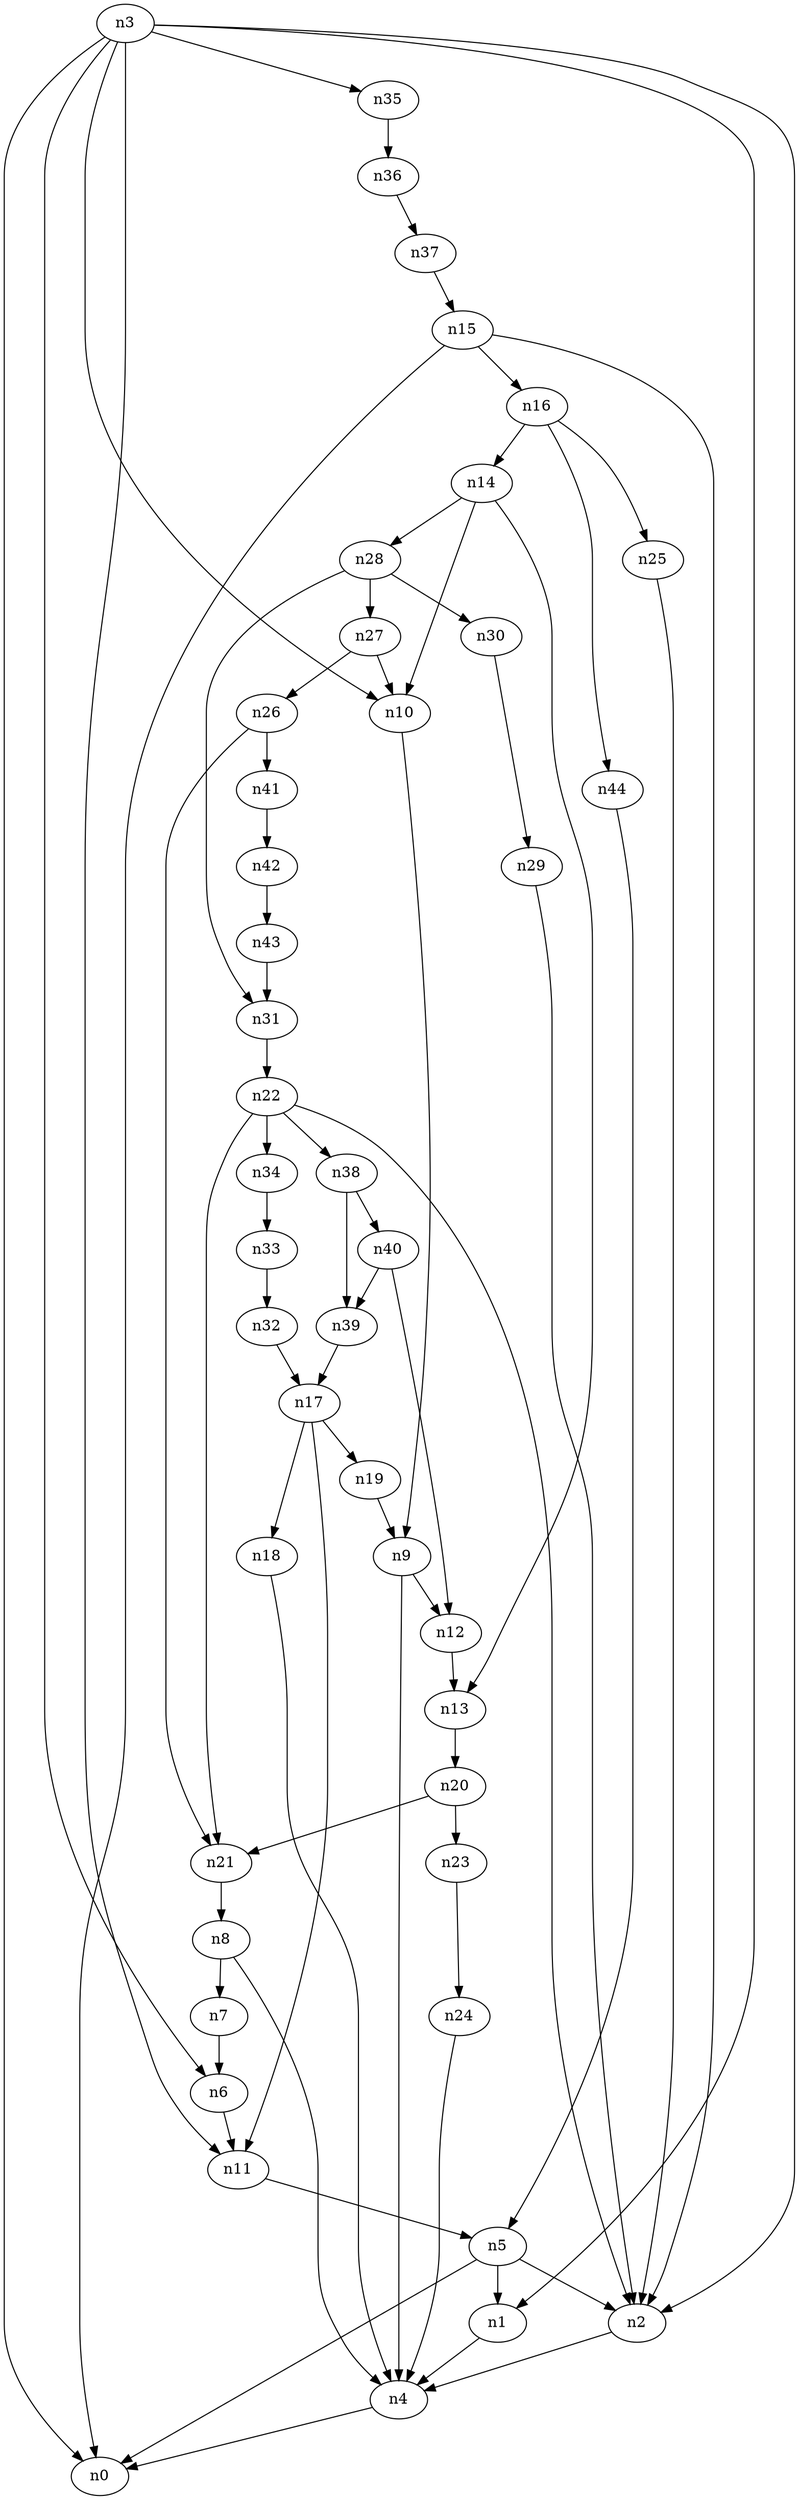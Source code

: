 digraph G {
	n1 -> n4	 [_graphml_id=e4];
	n2 -> n4	 [_graphml_id=e7];
	n3 -> n0	 [_graphml_id=e0];
	n3 -> n1	 [_graphml_id=e3];
	n3 -> n2	 [_graphml_id=e6];
	n3 -> n6	 [_graphml_id=e9];
	n3 -> n10	 [_graphml_id=e15];
	n3 -> n11	 [_graphml_id=e17];
	n3 -> n35	 [_graphml_id=e56];
	n4 -> n0	 [_graphml_id=e1];
	n5 -> n0	 [_graphml_id=e2];
	n5 -> n1	 [_graphml_id=e5];
	n5 -> n2	 [_graphml_id=e8];
	n6 -> n11	 [_graphml_id=e18];
	n7 -> n6	 [_graphml_id=e10];
	n8 -> n4	 [_graphml_id=e12];
	n8 -> n7	 [_graphml_id=e11];
	n9 -> n4	 [_graphml_id=e13];
	n9 -> n12	 [_graphml_id=e19];
	n10 -> n9	 [_graphml_id=e14];
	n11 -> n5	 [_graphml_id=e16];
	n12 -> n13	 [_graphml_id=e20];
	n13 -> n20	 [_graphml_id=e32];
	n14 -> n10	 [_graphml_id=e22];
	n14 -> n13	 [_graphml_id=e21];
	n14 -> n28	 [_graphml_id=e45];
	n15 -> n0	 [_graphml_id=e23];
	n15 -> n2	 [_graphml_id=e31];
	n15 -> n16	 [_graphml_id=e24];
	n16 -> n14	 [_graphml_id=e25];
	n16 -> n25	 [_graphml_id=e40];
	n16 -> n44	 [_graphml_id=e70];
	n17 -> n11	 [_graphml_id=e26];
	n17 -> n18	 [_graphml_id=e27];
	n17 -> n19	 [_graphml_id=e29];
	n18 -> n4	 [_graphml_id=e28];
	n19 -> n9	 [_graphml_id=e30];
	n20 -> n21	 [_graphml_id=e33];
	n20 -> n23	 [_graphml_id=e36];
	n21 -> n8	 [_graphml_id=e41];
	n22 -> n2	 [_graphml_id=e35];
	n22 -> n21	 [_graphml_id=e34];
	n22 -> n34	 [_graphml_id=e55];
	n22 -> n38	 [_graphml_id=e60];
	n23 -> n24	 [_graphml_id=e37];
	n24 -> n4	 [_graphml_id=e38];
	n25 -> n2	 [_graphml_id=e39];
	n26 -> n21	 [_graphml_id=e42];
	n26 -> n41	 [_graphml_id=e66];
	n27 -> n10	 [_graphml_id=e51];
	n27 -> n26	 [_graphml_id=e43];
	n28 -> n27	 [_graphml_id=e44];
	n28 -> n30	 [_graphml_id=e48];
	n28 -> n31	 [_graphml_id=e50];
	n29 -> n2	 [_graphml_id=e46];
	n30 -> n29	 [_graphml_id=e47];
	n31 -> n22	 [_graphml_id=e49];
	n32 -> n17	 [_graphml_id=e52];
	n33 -> n32	 [_graphml_id=e53];
	n34 -> n33	 [_graphml_id=e54];
	n35 -> n36	 [_graphml_id=e57];
	n36 -> n37	 [_graphml_id=e58];
	n37 -> n15	 [_graphml_id=e59];
	n38 -> n39	 [_graphml_id=e61];
	n38 -> n40	 [_graphml_id=e65];
	n39 -> n17	 [_graphml_id=e62];
	n40 -> n12	 [_graphml_id=e64];
	n40 -> n39	 [_graphml_id=e63];
	n41 -> n42	 [_graphml_id=e67];
	n42 -> n43	 [_graphml_id=e68];
	n43 -> n31	 [_graphml_id=e69];
	n44 -> n5	 [_graphml_id=e71];
}
